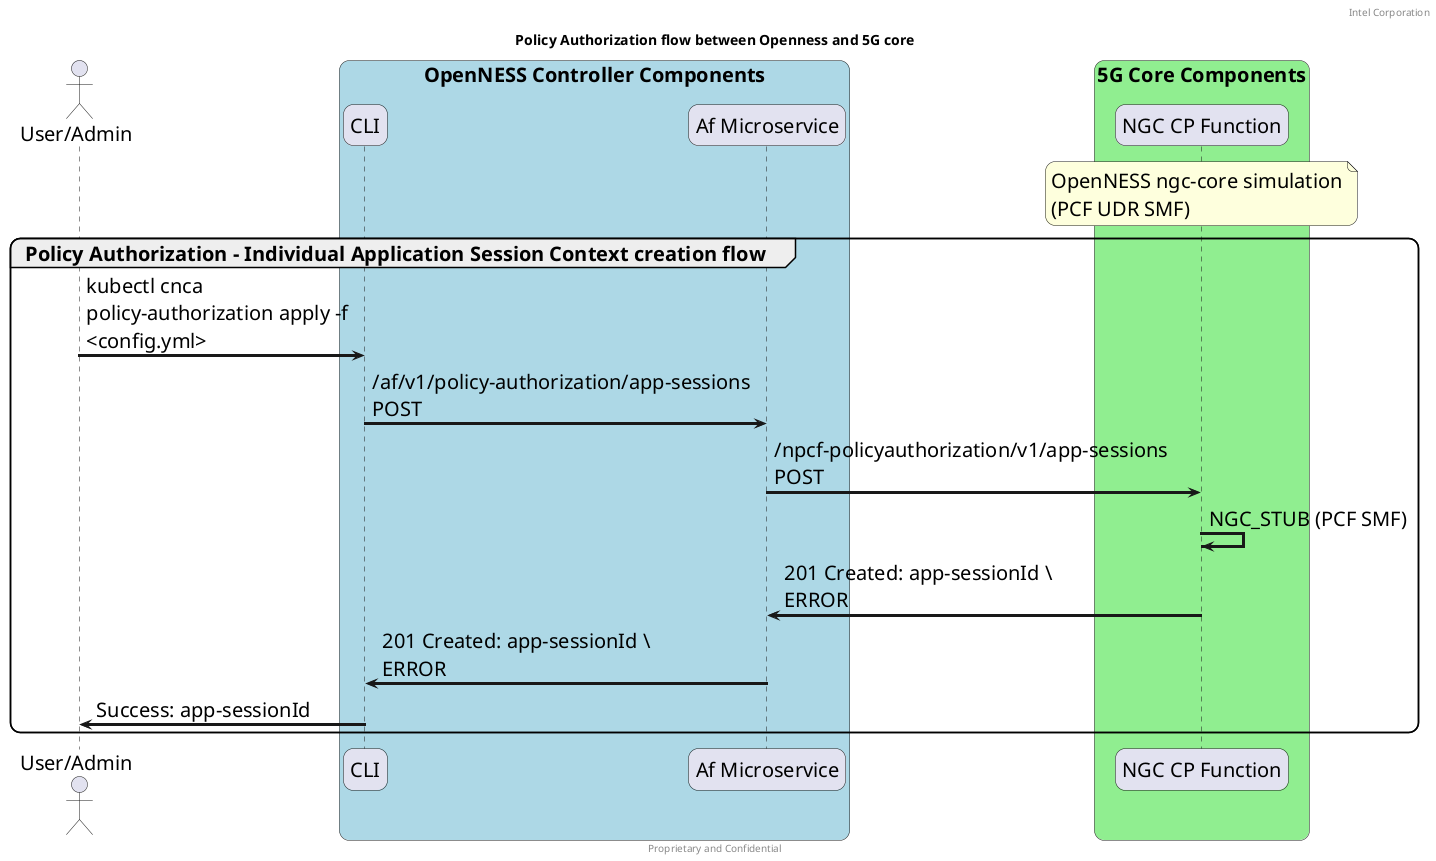 @startuml
/' SPDX-License-Identifier: Apache-2.0
   Copyright (c) 2020 Intel Corporation
'/
skinparam monochrome false
skinparam roundcorner 20
skinparam defaultFontName "Intel Clear"
skinparam defaultFontSize 20
skinparam maxmessagesize 300
skinparam sequenceArrowThickness 3

header Intel Corporation
footer Proprietary and Confidential

title Policy Authorization flow between Openness and 5G core


actor "User/Admin" as user
participant "CLI" as CLI 
participant "Af Microservice" as AF 
participant "NGC CP Function" as 5GC

box "OpenNESS Controller Components" #LightBlue
	participant CLI
    participant AF
end box

box "5G Core Components" #LightGreen
    participant 5GC
    note over 5GC 
        OpenNESS ngc-core simulation
        (PCF UDR SMF)
    end note
end box

group Policy Authorization - Individual Application Session Context creation flow
    user -> CLI : kubectl cnca policy-authorization apply -f <config.yml>
    CLI -> AF : /af/v1/policy-authorization/app-sessions POST
    AF -> 5GC : /npcf-policyauthorization/v1/app-sessions POST
    5GC -> 5GC : NGC_STUB (PCF SMF)

    5GC -> AF : 201 Created: app-sessionId \ ERROR 
    AF -> CLI : 201 Created: app-sessionId \ ERROR 
    CLI -> user : Success: app-sessionId
end
@enduml